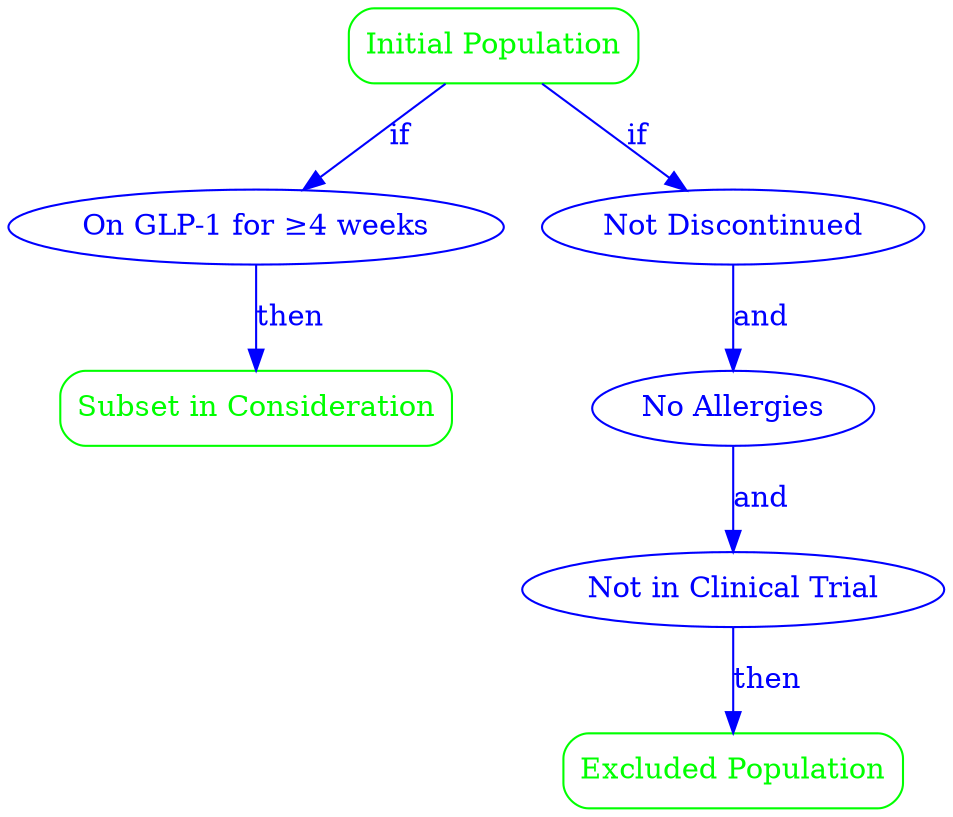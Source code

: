 digraph {
    rankdir=TB;

    // Population Nodes
    InitialPopulation [label="Initial Population", shape=box, style=rounded, color=green, fontcolor=green, comment="All patients currently prescribed GLP-1 receptor agonists, including but not limited to medications such as exenatide, liraglutide, dulaglutide, semaglutide, and albiglutide."];
    SubsetInConsideration [label="Subset in Consideration", shape=box, style=rounded, color=green, fontcolor=green, comment="Patients from the initial population who have been on GLP-1 medications for at least 4 weeks."];
    ExcludedPopulation [label="Excluded Population", shape=box, style=rounded, color=green, fontcolor=green, comment="Patients who meet any of the exclusion criteria."];

    // Criterion Nodes
    OnGLP1For4Weeks [label="On GLP-1 for ≥4 weeks", shape=ellipse, color=blue, fontcolor=blue, comment="Patients have been on GLP-1 medications for at least 4 weeks."];
    NotDiscontinued [label="Not Discontinued", shape=ellipse, color=blue, fontcolor=blue, comment="Patients who have not discontinued GLP-1 medications."];
    NoAllergies [label="No Allergies", shape=ellipse, color=blue, fontcolor=blue, comment="Patients without documented allergies or adverse reactions to GLP-1 medications that have led to discontinuation."];
    NotInTrial [label="Not in Clinical Trial", shape=ellipse, color=blue, fontcolor=blue, comment="Patients not currently participating in a clinical trial that includes monitoring for GLP-1 medication side effects."];

    // Edges
    InitialPopulation -> OnGLP1For4Weeks [label="if", color=blue, fontcolor=blue];
    OnGLP1For4Weeks -> SubsetInConsideration [label="then", color=blue, fontcolor=blue];

    InitialPopulation -> NotDiscontinued [label="if", color=blue, fontcolor=blue];
    NotDiscontinued -> NoAllergies [label="and", color=blue, fontcolor=blue];
    NoAllergies -> NotInTrial [label="and", color=blue, fontcolor=blue];
    NotInTrial -> ExcludedPopulation [label="then", color=blue, fontcolor=blue];
}
